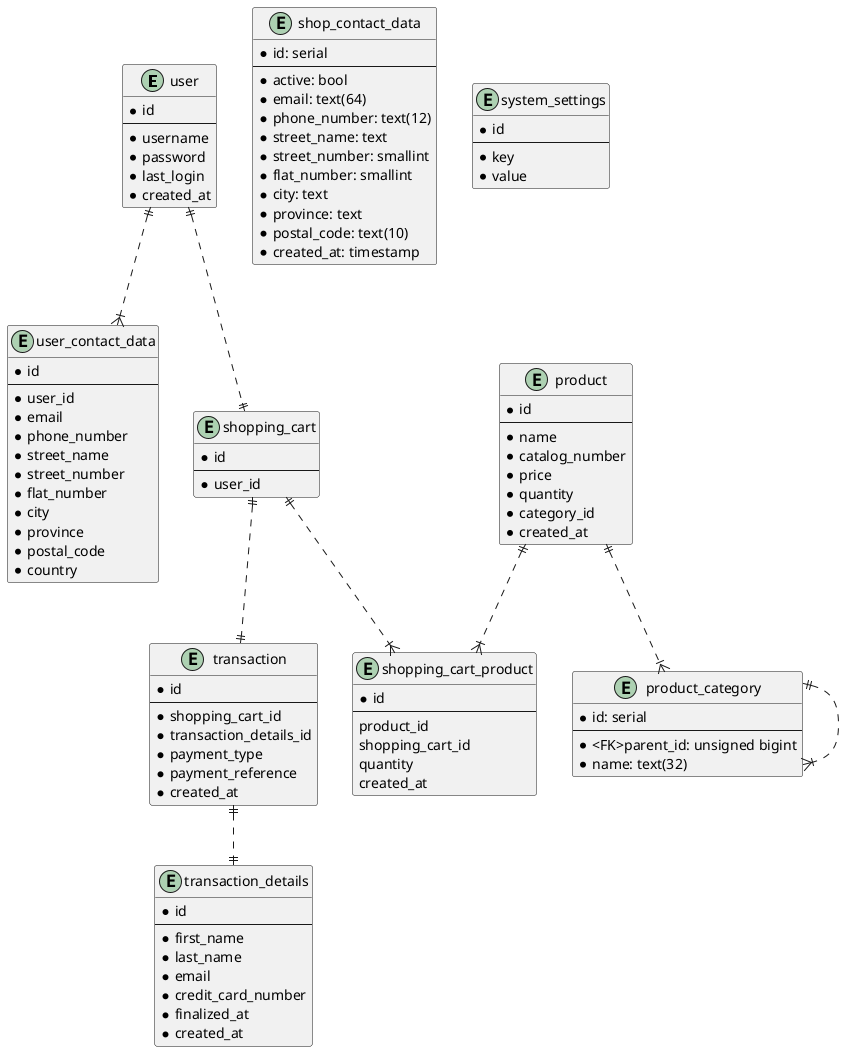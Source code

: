 @startuml

entity user {
  * id
  --
  * username
  * password
  * last_login
  * created_at
}

entity user_contact_data {
  * id
  --
  * user_id
  * email
  * phone_number
  * street_name
  * street_number
  * flat_number
  * city
  * province
  * postal_code
  * country
}

entity product {
  * id
  --
  * name
  * catalog_number
  * price
  * quantity
  * category_id
  * created_at
}

entity product_category{
  * id: serial
  --
  * <FK>parent_id: unsigned bigint
  * name: text(32)
}

entity shop_contact_data{
  *id: serial
  --
  * active: bool
  * email: text(64)
  * phone_number: text(12)
  * street_name: text
  * street_number: smallint
  * flat_number: smallint
  * city: text
  * province: text
  * postal_code: text(10)
  * created_at: timestamp
}

entity system_settings{
  * id
  --
  * key
  * value
}

entity shopping_cart {
  * id
  --
  * user_id
}

entity shopping_cart_product{
  * id
  --
  product_id
  shopping_cart_id
  quantity
  created_at
}

entity transaction{
  * id
  --
  * shopping_cart_id
  * transaction_details_id
  * payment_type
  * payment_reference
  * created_at
}

entity transaction_details {
  * id
  --
  * first_name
  * last_name
  * email
  * credit_card_number
  * finalized_at
  * created_at
}

user ||..|| shopping_cart
product ||..|{ product_category
product_category ||..|{ product_category
shopping_cart ||..|| transaction
transaction ||..|| transaction_details
user ||..|{ user_contact_data
shopping_cart ||..|{ shopping_cart_product
product ||..|{ shopping_cart_product

@enduml